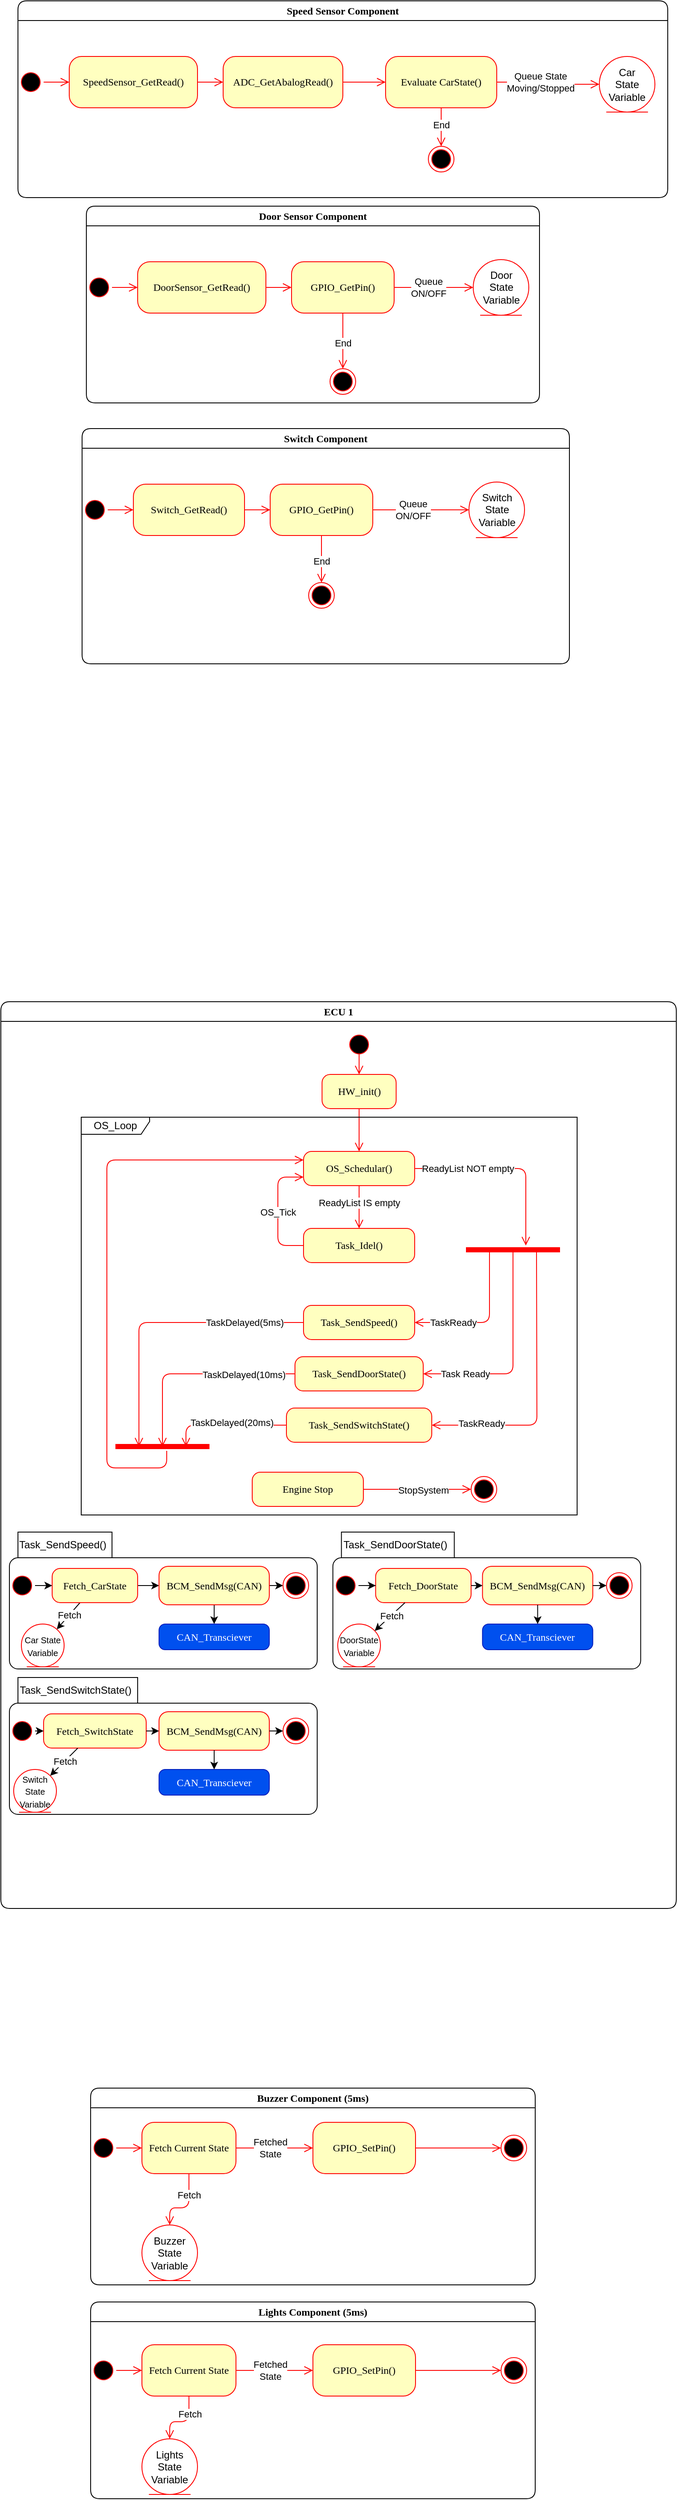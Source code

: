 <mxfile version="21.1.2" type="device">
  <diagram name="Page-1" id="58cdce13-f638-feb5-8d6f-7d28b1aa9fa0">
    <mxGraphModel dx="2607" dy="1535" grid="1" gridSize="10" guides="1" tooltips="1" connect="1" arrows="1" fold="1" page="1" pageScale="1" pageWidth="827" pageHeight="1169" background="none" math="0" shadow="0">
      <root>
        <mxCell id="0" />
        <mxCell id="1" parent="0" />
        <mxCell id="2a3bc250acf0617d-7" value="Speed Sensor Component" style="swimlane;whiteSpace=wrap;html=1;rounded=1;shadow=0;comic=0;labelBackgroundColor=none;strokeWidth=1;fontFamily=Verdana;fontSize=12;align=center;" parent="1" vertex="1">
          <mxGeometry x="50" y="20" width="760" height="230" as="geometry">
            <mxRectangle x="85" y="10" width="200" height="30" as="alternateBounds" />
          </mxGeometry>
        </mxCell>
        <mxCell id="3cde6dad864a17aa-10" style="edgeStyle=elbowEdgeStyle;html=1;labelBackgroundColor=none;endArrow=open;endSize=8;strokeColor=#ff0000;fontFamily=Verdana;fontSize=12;align=left;" parent="2a3bc250acf0617d-7" source="382b91b5511bd0f7-8" target="3cde6dad864a17aa-1" edge="1">
          <mxGeometry relative="1" as="geometry" />
        </mxCell>
        <mxCell id="382b91b5511bd0f7-8" value="SpeedSensor_GetRead()" style="rounded=1;whiteSpace=wrap;html=1;arcSize=24;fillColor=#ffffc0;strokeColor=#ff0000;shadow=0;comic=0;labelBackgroundColor=none;fontFamily=Verdana;fontSize=12;fontColor=#000000;align=center;" parent="2a3bc250acf0617d-7" vertex="1">
          <mxGeometry x="60" y="65" width="150" height="60" as="geometry" />
        </mxCell>
        <mxCell id="24f968d109e7d6b4-3" value="" style="ellipse;html=1;shape=endState;fillColor=#000000;strokeColor=#ff0000;rounded=1;shadow=0;comic=0;labelBackgroundColor=none;fontFamily=Verdana;fontSize=12;fontColor=#000000;align=center;" parent="2a3bc250acf0617d-7" vertex="1">
          <mxGeometry x="480" y="170" width="30" height="30" as="geometry" />
        </mxCell>
        <mxCell id="3cde6dad864a17aa-9" style="edgeStyle=elbowEdgeStyle;html=1;labelBackgroundColor=none;endArrow=open;endSize=8;strokeColor=#ff0000;fontFamily=Verdana;fontSize=12;align=left;" parent="2a3bc250acf0617d-7" source="2a3bc250acf0617d-3" target="382b91b5511bd0f7-8" edge="1">
          <mxGeometry relative="1" as="geometry" />
        </mxCell>
        <mxCell id="2a3bc250acf0617d-3" value="" style="ellipse;html=1;shape=startState;fillColor=#000000;strokeColor=#ff0000;rounded=1;shadow=0;comic=0;labelBackgroundColor=none;fontFamily=Verdana;fontSize=12;fontColor=#000000;align=center;direction=south;" parent="2a3bc250acf0617d-7" vertex="1">
          <mxGeometry y="80" width="30" height="30" as="geometry" />
        </mxCell>
        <mxCell id="3cde6dad864a17aa-11" style="edgeStyle=elbowEdgeStyle;html=1;labelBackgroundColor=none;endArrow=open;endSize=8;strokeColor=#ff0000;fontFamily=Verdana;fontSize=12;align=left;entryX=0;entryY=0.5;entryDx=0;entryDy=0;exitX=1;exitY=0.5;exitDx=0;exitDy=0;" parent="2a3bc250acf0617d-7" source="_AYD7b4ZwWidKNxs3BEM-91" target="_AYD7b4ZwWidKNxs3BEM-18" edge="1">
          <mxGeometry relative="1" as="geometry">
            <mxPoint x="650" y="95" as="sourcePoint" />
            <mxPoint x="480.0" y="95" as="targetPoint" />
          </mxGeometry>
        </mxCell>
        <mxCell id="_AYD7b4ZwWidKNxs3BEM-8" value="Queue State&lt;br&gt;Moving/Stopped" style="edgeLabel;html=1;align=center;verticalAlign=middle;resizable=0;points=[];" vertex="1" connectable="0" parent="3cde6dad864a17aa-11">
          <mxGeometry x="-0.271" relative="1" as="geometry">
            <mxPoint x="6" as="offset" />
          </mxGeometry>
        </mxCell>
        <mxCell id="3cde6dad864a17aa-1" value="ADC_GetAbalogRead()" style="rounded=1;whiteSpace=wrap;html=1;arcSize=24;fillColor=#ffffc0;strokeColor=#ff0000;shadow=0;comic=0;labelBackgroundColor=none;fontFamily=Verdana;fontSize=12;fontColor=#000000;align=center;" parent="2a3bc250acf0617d-7" vertex="1">
          <mxGeometry x="240" y="65" width="140" height="60" as="geometry" />
        </mxCell>
        <mxCell id="_AYD7b4ZwWidKNxs3BEM-18" value="Car&lt;br&gt;State&lt;br&gt;Variable" style="ellipse;shape=umlEntity;whiteSpace=wrap;html=1;strokeColor=#FF0000;" vertex="1" parent="2a3bc250acf0617d-7">
          <mxGeometry x="680" y="65" width="65" height="65" as="geometry" />
        </mxCell>
        <mxCell id="_AYD7b4ZwWidKNxs3BEM-25" style="edgeStyle=elbowEdgeStyle;rounded=1;orthogonalLoop=1;jettySize=auto;html=1;strokeColor=#FF0000;exitX=0.5;exitY=1;exitDx=0;exitDy=0;elbow=vertical;endArrow=open;endFill=0;endSize=8;entryX=0.5;entryY=0;entryDx=0;entryDy=0;" edge="1" parent="2a3bc250acf0617d-7" source="_AYD7b4ZwWidKNxs3BEM-91" target="24f968d109e7d6b4-3">
          <mxGeometry relative="1" as="geometry">
            <mxPoint x="270" y="150" as="targetPoint" />
            <mxPoint x="310" y="140" as="sourcePoint" />
            <Array as="points">
              <mxPoint x="500" y="150" />
            </Array>
          </mxGeometry>
        </mxCell>
        <mxCell id="_AYD7b4ZwWidKNxs3BEM-29" value="End" style="edgeLabel;html=1;align=center;verticalAlign=middle;resizable=0;points=[];" vertex="1" connectable="0" parent="_AYD7b4ZwWidKNxs3BEM-25">
          <mxGeometry x="0.068" relative="1" as="geometry">
            <mxPoint y="-4" as="offset" />
          </mxGeometry>
        </mxCell>
        <mxCell id="_AYD7b4ZwWidKNxs3BEM-91" value="Evaluate CarState()" style="rounded=1;whiteSpace=wrap;html=1;arcSize=24;fillColor=#ffffc0;strokeColor=#ff0000;shadow=0;comic=0;labelBackgroundColor=none;fontFamily=Verdana;fontSize=12;fontColor=#000000;align=center;" vertex="1" parent="2a3bc250acf0617d-7">
          <mxGeometry x="430" y="65" width="130" height="60" as="geometry" />
        </mxCell>
        <mxCell id="_AYD7b4ZwWidKNxs3BEM-94" style="edgeStyle=elbowEdgeStyle;html=1;labelBackgroundColor=none;endArrow=open;endSize=8;strokeColor=#ff0000;fontFamily=Verdana;fontSize=12;align=left;exitX=1;exitY=0.5;exitDx=0;exitDy=0;entryX=0;entryY=0.5;entryDx=0;entryDy=0;" edge="1" parent="2a3bc250acf0617d-7" source="3cde6dad864a17aa-1" target="_AYD7b4ZwWidKNxs3BEM-91">
          <mxGeometry relative="1" as="geometry">
            <mxPoint x="390" y="94.83" as="sourcePoint" />
            <mxPoint x="420" y="94.83" as="targetPoint" />
          </mxGeometry>
        </mxCell>
        <mxCell id="_AYD7b4ZwWidKNxs3BEM-30" value="Door Sensor Component" style="swimlane;whiteSpace=wrap;html=1;rounded=1;shadow=0;comic=0;labelBackgroundColor=none;strokeWidth=1;fontFamily=Verdana;fontSize=12;align=center;" vertex="1" parent="1">
          <mxGeometry x="130" y="260" width="530" height="230" as="geometry">
            <mxRectangle x="85" y="10" width="200" height="30" as="alternateBounds" />
          </mxGeometry>
        </mxCell>
        <mxCell id="_AYD7b4ZwWidKNxs3BEM-31" style="edgeStyle=elbowEdgeStyle;html=1;labelBackgroundColor=none;endArrow=open;endSize=8;strokeColor=#ff0000;fontFamily=Verdana;fontSize=12;align=left;" edge="1" parent="_AYD7b4ZwWidKNxs3BEM-30" source="_AYD7b4ZwWidKNxs3BEM-32" target="_AYD7b4ZwWidKNxs3BEM-38">
          <mxGeometry relative="1" as="geometry" />
        </mxCell>
        <mxCell id="_AYD7b4ZwWidKNxs3BEM-32" value="DoorSensor_GetRead()" style="rounded=1;whiteSpace=wrap;html=1;arcSize=24;fillColor=#ffffc0;strokeColor=#ff0000;shadow=0;comic=0;labelBackgroundColor=none;fontFamily=Verdana;fontSize=12;fontColor=#000000;align=center;" vertex="1" parent="_AYD7b4ZwWidKNxs3BEM-30">
          <mxGeometry x="60" y="65" width="150" height="60" as="geometry" />
        </mxCell>
        <mxCell id="_AYD7b4ZwWidKNxs3BEM-33" value="" style="ellipse;html=1;shape=endState;fillColor=#000000;strokeColor=#ff0000;rounded=1;shadow=0;comic=0;labelBackgroundColor=none;fontFamily=Verdana;fontSize=12;fontColor=#000000;align=center;" vertex="1" parent="_AYD7b4ZwWidKNxs3BEM-30">
          <mxGeometry x="285" y="190" width="30" height="30" as="geometry" />
        </mxCell>
        <mxCell id="_AYD7b4ZwWidKNxs3BEM-34" style="edgeStyle=elbowEdgeStyle;html=1;labelBackgroundColor=none;endArrow=open;endSize=8;strokeColor=#ff0000;fontFamily=Verdana;fontSize=12;align=left;" edge="1" parent="_AYD7b4ZwWidKNxs3BEM-30" source="_AYD7b4ZwWidKNxs3BEM-35" target="_AYD7b4ZwWidKNxs3BEM-32">
          <mxGeometry relative="1" as="geometry" />
        </mxCell>
        <mxCell id="_AYD7b4ZwWidKNxs3BEM-35" value="" style="ellipse;html=1;shape=startState;fillColor=#000000;strokeColor=#ff0000;rounded=1;shadow=0;comic=0;labelBackgroundColor=none;fontFamily=Verdana;fontSize=12;fontColor=#000000;align=center;direction=south;" vertex="1" parent="_AYD7b4ZwWidKNxs3BEM-30">
          <mxGeometry y="80" width="30" height="30" as="geometry" />
        </mxCell>
        <mxCell id="_AYD7b4ZwWidKNxs3BEM-36" style="edgeStyle=elbowEdgeStyle;html=1;labelBackgroundColor=none;endArrow=open;endSize=8;strokeColor=#ff0000;fontFamily=Verdana;fontSize=12;align=left;entryX=0;entryY=0.5;entryDx=0;entryDy=0;" edge="1" parent="_AYD7b4ZwWidKNxs3BEM-30" source="_AYD7b4ZwWidKNxs3BEM-38" target="_AYD7b4ZwWidKNxs3BEM-39">
          <mxGeometry relative="1" as="geometry">
            <mxPoint x="480.0" y="95" as="targetPoint" />
          </mxGeometry>
        </mxCell>
        <mxCell id="_AYD7b4ZwWidKNxs3BEM-37" value="Queue&lt;br&gt;ON/OFF" style="edgeLabel;html=1;align=center;verticalAlign=middle;resizable=0;points=[];" vertex="1" connectable="0" parent="_AYD7b4ZwWidKNxs3BEM-36">
          <mxGeometry x="-0.271" relative="1" as="geometry">
            <mxPoint x="6" as="offset" />
          </mxGeometry>
        </mxCell>
        <mxCell id="_AYD7b4ZwWidKNxs3BEM-38" value="GPIO_GetPin()" style="rounded=1;whiteSpace=wrap;html=1;arcSize=24;fillColor=#ffffc0;strokeColor=#ff0000;shadow=0;comic=0;labelBackgroundColor=none;fontFamily=Verdana;fontSize=12;fontColor=#000000;align=center;" vertex="1" parent="_AYD7b4ZwWidKNxs3BEM-30">
          <mxGeometry x="240" y="65" width="120" height="60" as="geometry" />
        </mxCell>
        <mxCell id="_AYD7b4ZwWidKNxs3BEM-39" value="Door&lt;br&gt;State&lt;br&gt;Variable" style="ellipse;shape=umlEntity;whiteSpace=wrap;html=1;strokeColor=#FF0000;" vertex="1" parent="_AYD7b4ZwWidKNxs3BEM-30">
          <mxGeometry x="452.5" y="62.5" width="65" height="65" as="geometry" />
        </mxCell>
        <mxCell id="_AYD7b4ZwWidKNxs3BEM-43" style="edgeStyle=elbowEdgeStyle;rounded=1;orthogonalLoop=1;jettySize=auto;html=1;strokeColor=#FF0000;elbow=vertical;entryX=0.5;entryY=0;entryDx=0;entryDy=0;endArrow=open;endFill=0;endSize=8;exitX=0.5;exitY=1;exitDx=0;exitDy=0;" edge="1" parent="_AYD7b4ZwWidKNxs3BEM-30" source="_AYD7b4ZwWidKNxs3BEM-38" target="_AYD7b4ZwWidKNxs3BEM-33">
          <mxGeometry relative="1" as="geometry">
            <mxPoint x="520" y="205" as="targetPoint" />
            <mxPoint x="350" y="140" as="sourcePoint" />
            <Array as="points">
              <mxPoint x="360" y="170" />
            </Array>
          </mxGeometry>
        </mxCell>
        <mxCell id="_AYD7b4ZwWidKNxs3BEM-44" value="End" style="edgeLabel;html=1;align=center;verticalAlign=middle;resizable=0;points=[];" vertex="1" connectable="0" parent="_AYD7b4ZwWidKNxs3BEM-43">
          <mxGeometry x="0.068" relative="1" as="geometry">
            <mxPoint as="offset" />
          </mxGeometry>
        </mxCell>
        <mxCell id="_AYD7b4ZwWidKNxs3BEM-45" value="Switch Component" style="swimlane;whiteSpace=wrap;html=1;rounded=1;shadow=0;comic=0;labelBackgroundColor=none;strokeWidth=1;fontFamily=Verdana;fontSize=12;align=center;" vertex="1" parent="1">
          <mxGeometry x="125" y="520" width="570" height="275" as="geometry">
            <mxRectangle x="85" y="10" width="200" height="30" as="alternateBounds" />
          </mxGeometry>
        </mxCell>
        <mxCell id="_AYD7b4ZwWidKNxs3BEM-46" style="edgeStyle=elbowEdgeStyle;html=1;labelBackgroundColor=none;endArrow=open;endSize=8;strokeColor=#ff0000;fontFamily=Verdana;fontSize=12;align=left;" edge="1" parent="_AYD7b4ZwWidKNxs3BEM-45" source="_AYD7b4ZwWidKNxs3BEM-47" target="_AYD7b4ZwWidKNxs3BEM-53">
          <mxGeometry relative="1" as="geometry" />
        </mxCell>
        <mxCell id="_AYD7b4ZwWidKNxs3BEM-47" value="Switch_GetRead()" style="rounded=1;whiteSpace=wrap;html=1;arcSize=24;fillColor=#ffffc0;strokeColor=#ff0000;shadow=0;comic=0;labelBackgroundColor=none;fontFamily=Verdana;fontSize=12;fontColor=#000000;align=center;" vertex="1" parent="_AYD7b4ZwWidKNxs3BEM-45">
          <mxGeometry x="60" y="65" width="130" height="60" as="geometry" />
        </mxCell>
        <mxCell id="_AYD7b4ZwWidKNxs3BEM-48" value="" style="ellipse;html=1;shape=endState;fillColor=#000000;strokeColor=#ff0000;rounded=1;shadow=0;comic=0;labelBackgroundColor=none;fontFamily=Verdana;fontSize=12;fontColor=#000000;align=center;" vertex="1" parent="_AYD7b4ZwWidKNxs3BEM-45">
          <mxGeometry x="265" y="180" width="30" height="30" as="geometry" />
        </mxCell>
        <mxCell id="_AYD7b4ZwWidKNxs3BEM-49" style="edgeStyle=elbowEdgeStyle;html=1;labelBackgroundColor=none;endArrow=open;endSize=8;strokeColor=#ff0000;fontFamily=Verdana;fontSize=12;align=left;" edge="1" parent="_AYD7b4ZwWidKNxs3BEM-45" source="_AYD7b4ZwWidKNxs3BEM-50" target="_AYD7b4ZwWidKNxs3BEM-47">
          <mxGeometry relative="1" as="geometry" />
        </mxCell>
        <mxCell id="_AYD7b4ZwWidKNxs3BEM-50" value="" style="ellipse;html=1;shape=startState;fillColor=#000000;strokeColor=#ff0000;rounded=1;shadow=0;comic=0;labelBackgroundColor=none;fontFamily=Verdana;fontSize=12;fontColor=#000000;align=center;direction=south;" vertex="1" parent="_AYD7b4ZwWidKNxs3BEM-45">
          <mxGeometry y="80" width="30" height="30" as="geometry" />
        </mxCell>
        <mxCell id="_AYD7b4ZwWidKNxs3BEM-51" style="edgeStyle=elbowEdgeStyle;html=1;labelBackgroundColor=none;endArrow=open;endSize=8;strokeColor=#ff0000;fontFamily=Verdana;fontSize=12;align=left;entryX=0;entryY=0.5;entryDx=0;entryDy=0;" edge="1" parent="_AYD7b4ZwWidKNxs3BEM-45" source="_AYD7b4ZwWidKNxs3BEM-53" target="_AYD7b4ZwWidKNxs3BEM-54">
          <mxGeometry relative="1" as="geometry">
            <mxPoint x="480.0" y="95" as="targetPoint" />
          </mxGeometry>
        </mxCell>
        <mxCell id="_AYD7b4ZwWidKNxs3BEM-52" value="Queue&lt;br&gt;ON/OFF" style="edgeLabel;html=1;align=center;verticalAlign=middle;resizable=0;points=[];" vertex="1" connectable="0" parent="_AYD7b4ZwWidKNxs3BEM-51">
          <mxGeometry x="-0.271" relative="1" as="geometry">
            <mxPoint x="6" as="offset" />
          </mxGeometry>
        </mxCell>
        <mxCell id="_AYD7b4ZwWidKNxs3BEM-53" value="GPIO_GetPin()" style="rounded=1;whiteSpace=wrap;html=1;arcSize=24;fillColor=#ffffc0;strokeColor=#ff0000;shadow=0;comic=0;labelBackgroundColor=none;fontFamily=Verdana;fontSize=12;fontColor=#000000;align=center;" vertex="1" parent="_AYD7b4ZwWidKNxs3BEM-45">
          <mxGeometry x="220" y="65" width="120" height="60" as="geometry" />
        </mxCell>
        <mxCell id="_AYD7b4ZwWidKNxs3BEM-54" value="Switch&lt;br&gt;State&lt;br&gt;Variable" style="ellipse;shape=umlEntity;whiteSpace=wrap;html=1;strokeColor=#FF0000;" vertex="1" parent="_AYD7b4ZwWidKNxs3BEM-45">
          <mxGeometry x="452.5" y="62.5" width="65" height="65" as="geometry" />
        </mxCell>
        <mxCell id="_AYD7b4ZwWidKNxs3BEM-58" style="edgeStyle=elbowEdgeStyle;rounded=1;orthogonalLoop=1;jettySize=auto;html=1;strokeColor=#FF0000;elbow=vertical;endArrow=open;endFill=0;endSize=8;exitX=0.5;exitY=1;exitDx=0;exitDy=0;entryX=0.5;entryY=0;entryDx=0;entryDy=0;" edge="1" parent="_AYD7b4ZwWidKNxs3BEM-45" source="_AYD7b4ZwWidKNxs3BEM-53" target="_AYD7b4ZwWidKNxs3BEM-48">
          <mxGeometry relative="1" as="geometry">
            <mxPoint x="480" y="210" as="targetPoint" />
            <mxPoint x="430" y="100" as="sourcePoint" />
            <Array as="points">
              <mxPoint x="310" y="160" />
              <mxPoint x="520" y="150" />
              <mxPoint x="580" y="205" />
            </Array>
          </mxGeometry>
        </mxCell>
        <mxCell id="_AYD7b4ZwWidKNxs3BEM-59" value="End" style="edgeLabel;html=1;align=center;verticalAlign=middle;resizable=0;points=[];" vertex="1" connectable="0" parent="_AYD7b4ZwWidKNxs3BEM-58">
          <mxGeometry x="0.068" relative="1" as="geometry">
            <mxPoint as="offset" />
          </mxGeometry>
        </mxCell>
        <mxCell id="_AYD7b4ZwWidKNxs3BEM-60" value="Buzzer Component (5ms)" style="swimlane;whiteSpace=wrap;html=1;rounded=1;shadow=0;comic=0;labelBackgroundColor=none;strokeWidth=1;fontFamily=Verdana;fontSize=12;align=center;" vertex="1" parent="1">
          <mxGeometry x="135" y="2460" width="520" height="230" as="geometry">
            <mxRectangle x="85" y="10" width="200" height="30" as="alternateBounds" />
          </mxGeometry>
        </mxCell>
        <mxCell id="_AYD7b4ZwWidKNxs3BEM-61" style="edgeStyle=elbowEdgeStyle;html=1;labelBackgroundColor=none;endArrow=open;endSize=8;strokeColor=#ff0000;fontFamily=Verdana;fontSize=12;align=left;" edge="1" parent="_AYD7b4ZwWidKNxs3BEM-60" source="_AYD7b4ZwWidKNxs3BEM-62" target="_AYD7b4ZwWidKNxs3BEM-68">
          <mxGeometry relative="1" as="geometry" />
        </mxCell>
        <mxCell id="_AYD7b4ZwWidKNxs3BEM-77" value="Fetched&lt;br&gt;State" style="edgeLabel;html=1;align=center;verticalAlign=middle;resizable=0;points=[];" vertex="1" connectable="0" parent="_AYD7b4ZwWidKNxs3BEM-61">
          <mxGeometry x="-0.222" y="2" relative="1" as="geometry">
            <mxPoint x="5" y="2" as="offset" />
          </mxGeometry>
        </mxCell>
        <mxCell id="_AYD7b4ZwWidKNxs3BEM-62" value="Fetch Current State" style="rounded=1;whiteSpace=wrap;html=1;arcSize=24;fillColor=#ffffc0;strokeColor=#ff0000;shadow=0;comic=0;labelBackgroundColor=none;fontFamily=Verdana;fontSize=12;fontColor=#000000;align=center;" vertex="1" parent="_AYD7b4ZwWidKNxs3BEM-60">
          <mxGeometry x="60" y="40" width="110" height="60" as="geometry" />
        </mxCell>
        <mxCell id="_AYD7b4ZwWidKNxs3BEM-63" value="" style="ellipse;html=1;shape=endState;fillColor=#000000;strokeColor=#ff0000;rounded=1;shadow=0;comic=0;labelBackgroundColor=none;fontFamily=Verdana;fontSize=12;fontColor=#000000;align=center;" vertex="1" parent="_AYD7b4ZwWidKNxs3BEM-60">
          <mxGeometry x="480" y="55" width="30" height="30" as="geometry" />
        </mxCell>
        <mxCell id="_AYD7b4ZwWidKNxs3BEM-64" style="edgeStyle=elbowEdgeStyle;html=1;labelBackgroundColor=none;endArrow=open;endSize=8;strokeColor=#ff0000;fontFamily=Verdana;fontSize=12;align=left;" edge="1" parent="_AYD7b4ZwWidKNxs3BEM-60" source="_AYD7b4ZwWidKNxs3BEM-65" target="_AYD7b4ZwWidKNxs3BEM-62">
          <mxGeometry relative="1" as="geometry" />
        </mxCell>
        <mxCell id="_AYD7b4ZwWidKNxs3BEM-65" value="" style="ellipse;html=1;shape=startState;fillColor=#000000;strokeColor=#ff0000;rounded=1;shadow=0;comic=0;labelBackgroundColor=none;fontFamily=Verdana;fontSize=12;fontColor=#000000;align=center;direction=south;" vertex="1" parent="_AYD7b4ZwWidKNxs3BEM-60">
          <mxGeometry y="55" width="30" height="30" as="geometry" />
        </mxCell>
        <mxCell id="_AYD7b4ZwWidKNxs3BEM-66" style="edgeStyle=elbowEdgeStyle;html=1;labelBackgroundColor=none;endArrow=open;endSize=8;strokeColor=#ff0000;fontFamily=Verdana;fontSize=12;align=left;entryX=0;entryY=0.5;entryDx=0;entryDy=0;" edge="1" parent="_AYD7b4ZwWidKNxs3BEM-60" source="_AYD7b4ZwWidKNxs3BEM-68" target="_AYD7b4ZwWidKNxs3BEM-63">
          <mxGeometry relative="1" as="geometry">
            <mxPoint x="452.5" y="70" as="targetPoint" />
          </mxGeometry>
        </mxCell>
        <mxCell id="_AYD7b4ZwWidKNxs3BEM-68" value="GPIO_SetPin()" style="rounded=1;whiteSpace=wrap;html=1;arcSize=24;fillColor=#ffffc0;strokeColor=#ff0000;shadow=0;comic=0;labelBackgroundColor=none;fontFamily=Verdana;fontSize=12;fontColor=#000000;align=center;" vertex="1" parent="_AYD7b4ZwWidKNxs3BEM-60">
          <mxGeometry x="260" y="40" width="120" height="60" as="geometry" />
        </mxCell>
        <mxCell id="_AYD7b4ZwWidKNxs3BEM-75" value="Buzzer&lt;br&gt;State&lt;br&gt;Variable" style="ellipse;shape=umlEntity;whiteSpace=wrap;html=1;strokeColor=#FF0000;" vertex="1" parent="_AYD7b4ZwWidKNxs3BEM-60">
          <mxGeometry x="60" y="160" width="65" height="65" as="geometry" />
        </mxCell>
        <mxCell id="_AYD7b4ZwWidKNxs3BEM-76" style="edgeStyle=elbowEdgeStyle;html=1;labelBackgroundColor=none;endArrow=open;endSize=8;strokeColor=#ff0000;fontFamily=Verdana;fontSize=12;align=left;exitX=0.5;exitY=1;exitDx=0;exitDy=0;entryX=0.5;entryY=0;entryDx=0;entryDy=0;elbow=vertical;" edge="1" parent="_AYD7b4ZwWidKNxs3BEM-60" source="_AYD7b4ZwWidKNxs3BEM-62" target="_AYD7b4ZwWidKNxs3BEM-75">
          <mxGeometry relative="1" as="geometry">
            <mxPoint x="120" y="150" as="sourcePoint" />
            <mxPoint x="170" y="150" as="targetPoint" />
            <Array as="points">
              <mxPoint x="100" y="140" />
            </Array>
          </mxGeometry>
        </mxCell>
        <mxCell id="_AYD7b4ZwWidKNxs3BEM-89" value="Fetch" style="edgeLabel;html=1;align=center;verticalAlign=middle;resizable=0;points=[];" vertex="1" connectable="0" parent="_AYD7b4ZwWidKNxs3BEM-76">
          <mxGeometry x="-0.403" relative="1" as="geometry">
            <mxPoint as="offset" />
          </mxGeometry>
        </mxCell>
        <mxCell id="_AYD7b4ZwWidKNxs3BEM-78" value="Lights Component (5ms)" style="swimlane;whiteSpace=wrap;html=1;rounded=1;shadow=0;comic=0;labelBackgroundColor=none;strokeWidth=1;fontFamily=Verdana;fontSize=12;align=center;" vertex="1" parent="1">
          <mxGeometry x="135" y="2710" width="520" height="230" as="geometry">
            <mxRectangle x="85" y="10" width="200" height="30" as="alternateBounds" />
          </mxGeometry>
        </mxCell>
        <mxCell id="_AYD7b4ZwWidKNxs3BEM-79" style="edgeStyle=elbowEdgeStyle;html=1;labelBackgroundColor=none;endArrow=open;endSize=8;strokeColor=#ff0000;fontFamily=Verdana;fontSize=12;align=left;" edge="1" parent="_AYD7b4ZwWidKNxs3BEM-78" source="_AYD7b4ZwWidKNxs3BEM-81" target="_AYD7b4ZwWidKNxs3BEM-86">
          <mxGeometry relative="1" as="geometry" />
        </mxCell>
        <mxCell id="_AYD7b4ZwWidKNxs3BEM-80" value="Fetched&lt;br&gt;State" style="edgeLabel;html=1;align=center;verticalAlign=middle;resizable=0;points=[];" vertex="1" connectable="0" parent="_AYD7b4ZwWidKNxs3BEM-79">
          <mxGeometry x="-0.222" y="2" relative="1" as="geometry">
            <mxPoint x="5" y="2" as="offset" />
          </mxGeometry>
        </mxCell>
        <mxCell id="_AYD7b4ZwWidKNxs3BEM-81" value="Fetch Current State" style="rounded=1;whiteSpace=wrap;html=1;arcSize=24;fillColor=#ffffc0;strokeColor=#ff0000;shadow=0;comic=0;labelBackgroundColor=none;fontFamily=Verdana;fontSize=12;fontColor=#000000;align=center;" vertex="1" parent="_AYD7b4ZwWidKNxs3BEM-78">
          <mxGeometry x="60" y="50" width="110" height="60" as="geometry" />
        </mxCell>
        <mxCell id="_AYD7b4ZwWidKNxs3BEM-82" value="" style="ellipse;html=1;shape=endState;fillColor=#000000;strokeColor=#ff0000;rounded=1;shadow=0;comic=0;labelBackgroundColor=none;fontFamily=Verdana;fontSize=12;fontColor=#000000;align=center;" vertex="1" parent="_AYD7b4ZwWidKNxs3BEM-78">
          <mxGeometry x="480" y="65" width="30" height="30" as="geometry" />
        </mxCell>
        <mxCell id="_AYD7b4ZwWidKNxs3BEM-83" style="edgeStyle=elbowEdgeStyle;html=1;labelBackgroundColor=none;endArrow=open;endSize=8;strokeColor=#ff0000;fontFamily=Verdana;fontSize=12;align=left;" edge="1" parent="_AYD7b4ZwWidKNxs3BEM-78" source="_AYD7b4ZwWidKNxs3BEM-84" target="_AYD7b4ZwWidKNxs3BEM-81">
          <mxGeometry relative="1" as="geometry" />
        </mxCell>
        <mxCell id="_AYD7b4ZwWidKNxs3BEM-84" value="" style="ellipse;html=1;shape=startState;fillColor=#000000;strokeColor=#ff0000;rounded=1;shadow=0;comic=0;labelBackgroundColor=none;fontFamily=Verdana;fontSize=12;fontColor=#000000;align=center;direction=south;" vertex="1" parent="_AYD7b4ZwWidKNxs3BEM-78">
          <mxGeometry y="65" width="30" height="30" as="geometry" />
        </mxCell>
        <mxCell id="_AYD7b4ZwWidKNxs3BEM-85" style="edgeStyle=elbowEdgeStyle;html=1;labelBackgroundColor=none;endArrow=open;endSize=8;strokeColor=#ff0000;fontFamily=Verdana;fontSize=12;align=left;entryX=0;entryY=0.5;entryDx=0;entryDy=0;" edge="1" parent="_AYD7b4ZwWidKNxs3BEM-78" source="_AYD7b4ZwWidKNxs3BEM-86" target="_AYD7b4ZwWidKNxs3BEM-82">
          <mxGeometry relative="1" as="geometry">
            <mxPoint x="452.5" y="80" as="targetPoint" />
          </mxGeometry>
        </mxCell>
        <mxCell id="_AYD7b4ZwWidKNxs3BEM-86" value="GPIO_SetPin()" style="rounded=1;whiteSpace=wrap;html=1;arcSize=24;fillColor=#ffffc0;strokeColor=#ff0000;shadow=0;comic=0;labelBackgroundColor=none;fontFamily=Verdana;fontSize=12;fontColor=#000000;align=center;" vertex="1" parent="_AYD7b4ZwWidKNxs3BEM-78">
          <mxGeometry x="260" y="50" width="120" height="60" as="geometry" />
        </mxCell>
        <mxCell id="_AYD7b4ZwWidKNxs3BEM-87" value="Lights&lt;br&gt;State&lt;br&gt;Variable" style="ellipse;shape=umlEntity;whiteSpace=wrap;html=1;strokeColor=#FF0000;" vertex="1" parent="_AYD7b4ZwWidKNxs3BEM-78">
          <mxGeometry x="60" y="160" width="65" height="65" as="geometry" />
        </mxCell>
        <mxCell id="_AYD7b4ZwWidKNxs3BEM-88" style="edgeStyle=elbowEdgeStyle;html=1;labelBackgroundColor=none;endArrow=open;endSize=8;strokeColor=#ff0000;fontFamily=Verdana;fontSize=12;align=left;exitX=0.5;exitY=1;exitDx=0;exitDy=0;entryX=0.5;entryY=0;entryDx=0;entryDy=0;elbow=vertical;" edge="1" parent="_AYD7b4ZwWidKNxs3BEM-78" source="_AYD7b4ZwWidKNxs3BEM-81" target="_AYD7b4ZwWidKNxs3BEM-87">
          <mxGeometry relative="1" as="geometry">
            <mxPoint x="120" y="150" as="sourcePoint" />
            <mxPoint x="170" y="150" as="targetPoint" />
            <Array as="points">
              <mxPoint x="100" y="140" />
            </Array>
          </mxGeometry>
        </mxCell>
        <mxCell id="_AYD7b4ZwWidKNxs3BEM-90" value="Fetch" style="edgeLabel;html=1;align=center;verticalAlign=middle;resizable=0;points=[];" vertex="1" connectable="0" parent="_AYD7b4ZwWidKNxs3BEM-88">
          <mxGeometry x="-0.438" y="1" relative="1" as="geometry">
            <mxPoint as="offset" />
          </mxGeometry>
        </mxCell>
        <mxCell id="_AYD7b4ZwWidKNxs3BEM-138" value="ECU 1" style="swimlane;whiteSpace=wrap;html=1;rounded=1;shadow=0;comic=0;labelBackgroundColor=none;strokeWidth=1;fontFamily=Verdana;fontSize=12;align=center;" vertex="1" parent="1">
          <mxGeometry x="30" y="1190" width="790.01" height="1060" as="geometry">
            <mxRectangle x="10" y="890" width="200" height="30" as="alternateBounds" />
          </mxGeometry>
        </mxCell>
        <mxCell id="_AYD7b4ZwWidKNxs3BEM-140" value="HW_init()" style="rounded=1;whiteSpace=wrap;html=1;arcSize=24;fillColor=#ffffc0;strokeColor=#ff0000;shadow=0;comic=0;labelBackgroundColor=none;fontFamily=Verdana;fontSize=12;fontColor=#000000;align=center;" vertex="1" parent="_AYD7b4ZwWidKNxs3BEM-138">
          <mxGeometry x="375.67" y="85" width="86.67" height="40" as="geometry" />
        </mxCell>
        <mxCell id="_AYD7b4ZwWidKNxs3BEM-142" style="edgeStyle=elbowEdgeStyle;html=1;labelBackgroundColor=none;endArrow=open;endSize=8;strokeColor=#ff0000;fontFamily=Verdana;fontSize=12;align=left;elbow=vertical;exitX=1;exitY=0.5;exitDx=0;exitDy=0;entryX=0.5;entryY=0;entryDx=0;entryDy=0;" edge="1" parent="_AYD7b4ZwWidKNxs3BEM-138" source="_AYD7b4ZwWidKNxs3BEM-143" target="_AYD7b4ZwWidKNxs3BEM-140">
          <mxGeometry relative="1" as="geometry">
            <mxPoint x="414" y="35" as="sourcePoint" />
            <mxPoint x="419" y="75" as="targetPoint" />
            <Array as="points">
              <mxPoint x="414" y="35" />
            </Array>
          </mxGeometry>
        </mxCell>
        <mxCell id="_AYD7b4ZwWidKNxs3BEM-143" value="" style="ellipse;html=1;shape=startState;fillColor=#000000;strokeColor=#ff0000;rounded=1;shadow=0;comic=0;labelBackgroundColor=none;fontFamily=Verdana;fontSize=12;fontColor=#000000;align=center;direction=south;" vertex="1" parent="_AYD7b4ZwWidKNxs3BEM-138">
          <mxGeometry x="404.01" y="35" width="30" height="30" as="geometry" />
        </mxCell>
        <mxCell id="_AYD7b4ZwWidKNxs3BEM-158" value="OS_Schedular()" style="rounded=1;whiteSpace=wrap;html=1;arcSize=24;fillColor=#ffffc0;strokeColor=#ff0000;shadow=0;comic=0;labelBackgroundColor=none;fontFamily=Verdana;fontSize=12;fontColor=#000000;align=center;" vertex="1" parent="_AYD7b4ZwWidKNxs3BEM-138">
          <mxGeometry x="354" y="175" width="130.01" height="40" as="geometry" />
        </mxCell>
        <mxCell id="_AYD7b4ZwWidKNxs3BEM-160" style="edgeStyle=elbowEdgeStyle;html=1;labelBackgroundColor=none;endArrow=open;endSize=8;strokeColor=#ff0000;fontFamily=Verdana;fontSize=12;align=left;elbow=vertical;exitX=0.5;exitY=1;exitDx=0;exitDy=0;entryX=0.5;entryY=0;entryDx=0;entryDy=0;" edge="1" parent="_AYD7b4ZwWidKNxs3BEM-138" source="_AYD7b4ZwWidKNxs3BEM-140" target="_AYD7b4ZwWidKNxs3BEM-158">
          <mxGeometry relative="1" as="geometry">
            <mxPoint x="418.58" y="155" as="sourcePoint" />
            <mxPoint x="434" y="185" as="targetPoint" />
            <Array as="points">
              <mxPoint x="414" y="135" />
            </Array>
          </mxGeometry>
        </mxCell>
        <mxCell id="_AYD7b4ZwWidKNxs3BEM-161" value="Task_Idel()" style="rounded=1;whiteSpace=wrap;html=1;arcSize=24;fillColor=#ffffc0;strokeColor=#ff0000;shadow=0;comic=0;labelBackgroundColor=none;fontFamily=Verdana;fontSize=12;fontColor=#000000;align=center;" vertex="1" parent="_AYD7b4ZwWidKNxs3BEM-138">
          <mxGeometry x="354" y="265" width="130.01" height="40" as="geometry" />
        </mxCell>
        <mxCell id="_AYD7b4ZwWidKNxs3BEM-162" value="Task_SendSpeed()" style="rounded=1;whiteSpace=wrap;html=1;arcSize=24;fillColor=#ffffc0;strokeColor=#ff0000;shadow=0;comic=0;labelBackgroundColor=none;fontFamily=Verdana;fontSize=12;fontColor=#000000;align=center;" vertex="1" parent="_AYD7b4ZwWidKNxs3BEM-138">
          <mxGeometry x="354" y="355" width="130.01" height="40" as="geometry" />
        </mxCell>
        <mxCell id="_AYD7b4ZwWidKNxs3BEM-163" value="Task_SendDoorState()" style="rounded=1;whiteSpace=wrap;html=1;arcSize=24;fillColor=#ffffc0;strokeColor=#ff0000;shadow=0;comic=0;labelBackgroundColor=none;fontFamily=Verdana;fontSize=12;fontColor=#000000;align=center;" vertex="1" parent="_AYD7b4ZwWidKNxs3BEM-138">
          <mxGeometry x="344" y="415" width="150.01" height="40" as="geometry" />
        </mxCell>
        <mxCell id="_AYD7b4ZwWidKNxs3BEM-164" value="Task_SendSwitchState()" style="rounded=1;whiteSpace=wrap;html=1;arcSize=24;fillColor=#ffffc0;strokeColor=#ff0000;shadow=0;comic=0;labelBackgroundColor=none;fontFamily=Verdana;fontSize=12;fontColor=#000000;align=center;" vertex="1" parent="_AYD7b4ZwWidKNxs3BEM-138">
          <mxGeometry x="334" y="475" width="170.01" height="40" as="geometry" />
        </mxCell>
        <mxCell id="_AYD7b4ZwWidKNxs3BEM-172" value="" style="shape=line;html=1;strokeWidth=6;strokeColor=#ff0000;points=[[0,0.5,0,0,0],[0.25,0.5,0,0,0],[0.5,0.5,0,0,0],[0.75,0.5,0,0,0],[1,1,0,0,25]];" vertex="1" parent="_AYD7b4ZwWidKNxs3BEM-138">
          <mxGeometry x="544.0" y="285" width="110" height="10" as="geometry" />
        </mxCell>
        <mxCell id="_AYD7b4ZwWidKNxs3BEM-174" value="" style="edgeStyle=orthogonalEdgeStyle;rounded=1;orthogonalLoop=1;jettySize=auto;html=1;endSize=8;endArrow=open;endFill=0;strokeColor=#FF0000;exitX=1;exitY=0.5;exitDx=0;exitDy=0;" edge="1" parent="_AYD7b4ZwWidKNxs3BEM-138" source="_AYD7b4ZwWidKNxs3BEM-158" target="_AYD7b4ZwWidKNxs3BEM-172">
          <mxGeometry relative="1" as="geometry">
            <mxPoint x="618.99" y="195" as="sourcePoint" />
            <mxPoint x="614.0" y="265" as="targetPoint" />
            <Array as="points">
              <mxPoint x="614.0" y="195" />
            </Array>
          </mxGeometry>
        </mxCell>
        <mxCell id="_AYD7b4ZwWidKNxs3BEM-185" value="ReadyList NOT empty" style="edgeLabel;html=1;align=center;verticalAlign=middle;resizable=0;points=[];" vertex="1" connectable="0" parent="_AYD7b4ZwWidKNxs3BEM-174">
          <mxGeometry x="-0.656" relative="1" as="geometry">
            <mxPoint x="24" as="offset" />
          </mxGeometry>
        </mxCell>
        <mxCell id="_AYD7b4ZwWidKNxs3BEM-179" value="" style="edgeStyle=orthogonalEdgeStyle;rounded=1;orthogonalLoop=1;jettySize=auto;html=1;endSize=8;endArrow=open;endFill=0;strokeColor=#FF0000;exitX=0;exitY=0.5;exitDx=0;exitDy=0;entryX=0;entryY=0.75;entryDx=0;entryDy=0;" edge="1" parent="_AYD7b4ZwWidKNxs3BEM-138" source="_AYD7b4ZwWidKNxs3BEM-161" target="_AYD7b4ZwWidKNxs3BEM-158">
          <mxGeometry relative="1" as="geometry">
            <mxPoint x="144" y="455" as="sourcePoint" />
            <mxPoint x="334" y="195" as="targetPoint" />
            <Array as="points">
              <mxPoint x="324" y="285" />
              <mxPoint x="324" y="205" />
            </Array>
          </mxGeometry>
        </mxCell>
        <mxCell id="_AYD7b4ZwWidKNxs3BEM-192" value="OS_Tick" style="edgeLabel;html=1;align=center;verticalAlign=middle;resizable=0;points=[];" vertex="1" connectable="0" parent="_AYD7b4ZwWidKNxs3BEM-179">
          <mxGeometry x="-0.11" y="2" relative="1" as="geometry">
            <mxPoint x="2" y="-7" as="offset" />
          </mxGeometry>
        </mxCell>
        <mxCell id="_AYD7b4ZwWidKNxs3BEM-184" value="" style="edgeStyle=orthogonalEdgeStyle;rounded=1;orthogonalLoop=1;jettySize=auto;html=1;endSize=8;endArrow=open;endFill=0;strokeColor=#FF0000;exitX=0.5;exitY=0.5;exitDx=0;exitDy=0;exitPerimeter=0;entryX=1;entryY=0.5;entryDx=0;entryDy=0;" edge="1" parent="_AYD7b4ZwWidKNxs3BEM-138" source="_AYD7b4ZwWidKNxs3BEM-172" target="_AYD7b4ZwWidKNxs3BEM-163">
          <mxGeometry relative="1" as="geometry">
            <mxPoint x="604.0" y="325" as="sourcePoint" />
            <mxPoint x="639.0" y="405" as="targetPoint" />
            <Array as="points">
              <mxPoint x="599.0" y="435" />
            </Array>
          </mxGeometry>
        </mxCell>
        <mxCell id="_AYD7b4ZwWidKNxs3BEM-193" value="Task Ready" style="edgeLabel;html=1;align=center;verticalAlign=middle;resizable=0;points=[];" vertex="1" connectable="0" parent="_AYD7b4ZwWidKNxs3BEM-184">
          <mxGeometry x="0.611" relative="1" as="geometry">
            <mxPoint as="offset" />
          </mxGeometry>
        </mxCell>
        <mxCell id="_AYD7b4ZwWidKNxs3BEM-186" value="" style="edgeStyle=elbowEdgeStyle;rounded=1;orthogonalLoop=1;jettySize=auto;html=1;endSize=8;endArrow=open;endFill=0;strokeColor=#FF0000;exitX=0.25;exitY=0.5;exitDx=0;exitDy=0;exitPerimeter=0;elbow=vertical;entryX=1;entryY=0.5;entryDx=0;entryDy=0;" edge="1" parent="_AYD7b4ZwWidKNxs3BEM-138" source="_AYD7b4ZwWidKNxs3BEM-172" target="_AYD7b4ZwWidKNxs3BEM-162">
          <mxGeometry relative="1" as="geometry">
            <mxPoint x="614.0" y="330" as="sourcePoint" />
            <mxPoint x="494.0" y="355" as="targetPoint" />
            <Array as="points">
              <mxPoint x="554.0" y="375" />
              <mxPoint x="544.0" y="355" />
            </Array>
          </mxGeometry>
        </mxCell>
        <mxCell id="_AYD7b4ZwWidKNxs3BEM-189" value="TaskReady" style="edgeLabel;html=1;align=center;verticalAlign=middle;resizable=0;points=[];" vertex="1" connectable="0" parent="_AYD7b4ZwWidKNxs3BEM-186">
          <mxGeometry x="0.166" y="1" relative="1" as="geometry">
            <mxPoint x="-27" y="-1" as="offset" />
          </mxGeometry>
        </mxCell>
        <mxCell id="_AYD7b4ZwWidKNxs3BEM-187" value="" style="edgeStyle=elbowEdgeStyle;rounded=1;orthogonalLoop=1;jettySize=auto;html=1;endSize=8;endArrow=open;endFill=0;strokeColor=#FF0000;entryX=1;entryY=0.5;entryDx=0;entryDy=0;exitX=0.75;exitY=0.5;exitDx=0;exitDy=0;exitPerimeter=0;" edge="1" parent="_AYD7b4ZwWidKNxs3BEM-138" source="_AYD7b4ZwWidKNxs3BEM-172" target="_AYD7b4ZwWidKNxs3BEM-164">
          <mxGeometry relative="1" as="geometry">
            <mxPoint x="624.0" y="305" as="sourcePoint" />
            <mxPoint x="667.0" y="415" as="targetPoint" />
            <Array as="points">
              <mxPoint x="627.0" y="325" />
              <mxPoint x="644.0" y="495" />
            </Array>
          </mxGeometry>
        </mxCell>
        <mxCell id="_AYD7b4ZwWidKNxs3BEM-194" value="TaskReady" style="edgeLabel;html=1;align=center;verticalAlign=middle;resizable=0;points=[];" vertex="1" connectable="0" parent="_AYD7b4ZwWidKNxs3BEM-187">
          <mxGeometry x="0.65" y="-2" relative="1" as="geometry">
            <mxPoint as="offset" />
          </mxGeometry>
        </mxCell>
        <mxCell id="_AYD7b4ZwWidKNxs3BEM-190" value="" style="edgeStyle=elbowEdgeStyle;rounded=1;orthogonalLoop=1;jettySize=auto;html=1;endSize=8;endArrow=open;endFill=0;strokeColor=#FF0000;exitX=0.5;exitY=1;exitDx=0;exitDy=0;elbow=vertical;entryX=0.5;entryY=0;entryDx=0;entryDy=0;" edge="1" parent="_AYD7b4ZwWidKNxs3BEM-138" source="_AYD7b4ZwWidKNxs3BEM-158" target="_AYD7b4ZwWidKNxs3BEM-161">
          <mxGeometry relative="1" as="geometry">
            <mxPoint x="622.01" y="240" as="sourcePoint" />
            <mxPoint x="464" y="245" as="targetPoint" />
            <Array as="points">
              <mxPoint x="424" y="255" />
            </Array>
          </mxGeometry>
        </mxCell>
        <mxCell id="_AYD7b4ZwWidKNxs3BEM-191" value="ReadyList IS empty" style="edgeLabel;html=1;align=center;verticalAlign=middle;resizable=0;points=[];" vertex="1" connectable="0" parent="_AYD7b4ZwWidKNxs3BEM-190">
          <mxGeometry x="0.166" y="1" relative="1" as="geometry">
            <mxPoint x="-1" y="-9" as="offset" />
          </mxGeometry>
        </mxCell>
        <mxCell id="_AYD7b4ZwWidKNxs3BEM-206" style="edgeStyle=orthogonalEdgeStyle;rounded=1;orthogonalLoop=1;jettySize=auto;html=1;entryX=0;entryY=0.25;entryDx=0;entryDy=0;endArrow=open;endFill=0;endSize=8;strokeColor=#FF0000;" edge="1" parent="_AYD7b4ZwWidKNxs3BEM-138" source="_AYD7b4ZwWidKNxs3BEM-195" target="_AYD7b4ZwWidKNxs3BEM-158">
          <mxGeometry relative="1" as="geometry">
            <Array as="points">
              <mxPoint x="194" y="545" />
              <mxPoint x="124" y="545" />
              <mxPoint x="124" y="185" />
            </Array>
          </mxGeometry>
        </mxCell>
        <mxCell id="_AYD7b4ZwWidKNxs3BEM-195" value="" style="shape=line;html=1;strokeWidth=6;strokeColor=#ff0000;points=[[0,0.5,0,0,0],[0.25,0.5,0,0,0],[0.5,0.5,0,0,0],[0.75,0.5,0,0,0],[1,1,0,0,25]];" vertex="1" parent="_AYD7b4ZwWidKNxs3BEM-138">
          <mxGeometry x="134" y="515" width="110" height="10" as="geometry" />
        </mxCell>
        <mxCell id="_AYD7b4ZwWidKNxs3BEM-196" value="" style="edgeStyle=elbowEdgeStyle;rounded=1;orthogonalLoop=1;jettySize=auto;html=1;endSize=8;endArrow=open;endFill=0;strokeColor=#FF0000;exitX=0;exitY=0.5;exitDx=0;exitDy=0;elbow=vertical;entryX=0.25;entryY=0.5;entryDx=0;entryDy=0;entryPerimeter=0;" edge="1" parent="_AYD7b4ZwWidKNxs3BEM-138" source="_AYD7b4ZwWidKNxs3BEM-162" target="_AYD7b4ZwWidKNxs3BEM-195">
          <mxGeometry relative="1" as="geometry">
            <mxPoint x="288" y="370" as="sourcePoint" />
            <mxPoint x="160" y="455" as="targetPoint" />
            <Array as="points">
              <mxPoint x="244" y="375" />
              <mxPoint x="304" y="375" />
            </Array>
          </mxGeometry>
        </mxCell>
        <mxCell id="_AYD7b4ZwWidKNxs3BEM-208" value="TaskDelayed(5ms)" style="edgeLabel;html=1;align=center;verticalAlign=middle;resizable=0;points=[];" vertex="1" connectable="0" parent="_AYD7b4ZwWidKNxs3BEM-196">
          <mxGeometry x="-0.59" relative="1" as="geometry">
            <mxPoint as="offset" />
          </mxGeometry>
        </mxCell>
        <mxCell id="_AYD7b4ZwWidKNxs3BEM-198" value="" style="edgeStyle=elbowEdgeStyle;rounded=1;orthogonalLoop=1;jettySize=auto;html=1;endSize=8;endArrow=open;endFill=0;strokeColor=#FF0000;exitX=0;exitY=0.5;exitDx=0;exitDy=0;elbow=vertical;entryX=0.5;entryY=0.5;entryDx=0;entryDy=0;entryPerimeter=0;" edge="1" parent="_AYD7b4ZwWidKNxs3BEM-138" source="_AYD7b4ZwWidKNxs3BEM-163" target="_AYD7b4ZwWidKNxs3BEM-195">
          <mxGeometry relative="1" as="geometry">
            <mxPoint x="364" y="385" as="sourcePoint" />
            <mxPoint x="192" y="540" as="targetPoint" />
            <Array as="points">
              <mxPoint x="274" y="435" />
              <mxPoint x="314" y="385" />
            </Array>
          </mxGeometry>
        </mxCell>
        <mxCell id="_AYD7b4ZwWidKNxs3BEM-209" value="TaskDelayed(10ms)" style="edgeLabel;html=1;align=center;verticalAlign=middle;resizable=0;points=[];" vertex="1" connectable="0" parent="_AYD7b4ZwWidKNxs3BEM-198">
          <mxGeometry x="-0.501" y="1" relative="1" as="geometry">
            <mxPoint as="offset" />
          </mxGeometry>
        </mxCell>
        <mxCell id="_AYD7b4ZwWidKNxs3BEM-199" value="" style="edgeStyle=elbowEdgeStyle;rounded=1;orthogonalLoop=1;jettySize=auto;html=1;endSize=8;endArrow=open;endFill=0;strokeColor=#FF0000;exitX=0;exitY=0.5;exitDx=0;exitDy=0;elbow=vertical;entryX=0.75;entryY=0.5;entryDx=0;entryDy=0;entryPerimeter=0;" edge="1" parent="_AYD7b4ZwWidKNxs3BEM-138" source="_AYD7b4ZwWidKNxs3BEM-164" target="_AYD7b4ZwWidKNxs3BEM-195">
          <mxGeometry relative="1" as="geometry">
            <mxPoint x="374" y="395" as="sourcePoint" />
            <mxPoint x="202" y="550" as="targetPoint" />
            <Array as="points">
              <mxPoint x="284" y="495" />
              <mxPoint x="324" y="395" />
            </Array>
          </mxGeometry>
        </mxCell>
        <mxCell id="_AYD7b4ZwWidKNxs3BEM-210" value="TaskDelayed(20ms)" style="edgeLabel;html=1;align=center;verticalAlign=middle;resizable=0;points=[];" vertex="1" connectable="0" parent="_AYD7b4ZwWidKNxs3BEM-199">
          <mxGeometry x="-0.415" y="-3" relative="1" as="geometry">
            <mxPoint x="-23" as="offset" />
          </mxGeometry>
        </mxCell>
        <mxCell id="_AYD7b4ZwWidKNxs3BEM-123" value="OS_Loop" style="shape=umlFrame;whiteSpace=wrap;html=1;pointerEvents=0;width=80;height=20;" vertex="1" parent="_AYD7b4ZwWidKNxs3BEM-138">
          <mxGeometry x="94" y="135" width="580" height="465" as="geometry" />
        </mxCell>
        <mxCell id="_AYD7b4ZwWidKNxs3BEM-141" value="" style="ellipse;html=1;shape=endState;fillColor=#000000;strokeColor=#ff0000;rounded=1;shadow=0;comic=0;labelBackgroundColor=none;fontFamily=Verdana;fontSize=12;fontColor=#000000;align=center;" vertex="1" parent="_AYD7b4ZwWidKNxs3BEM-138">
          <mxGeometry x="550" y="555" width="30" height="30" as="geometry" />
        </mxCell>
        <mxCell id="_AYD7b4ZwWidKNxs3BEM-212" value="" style="edgeStyle=orthogonalEdgeStyle;rounded=1;orthogonalLoop=1;jettySize=auto;html=1;endSize=8;strokeColor=#FF0000;endArrow=open;endFill=0;" edge="1" parent="_AYD7b4ZwWidKNxs3BEM-138" source="_AYD7b4ZwWidKNxs3BEM-211" target="_AYD7b4ZwWidKNxs3BEM-141">
          <mxGeometry relative="1" as="geometry" />
        </mxCell>
        <mxCell id="_AYD7b4ZwWidKNxs3BEM-272" value="StopSystem" style="edgeLabel;html=1;align=center;verticalAlign=middle;resizable=0;points=[];" vertex="1" connectable="0" parent="_AYD7b4ZwWidKNxs3BEM-212">
          <mxGeometry x="0.1" y="-1" relative="1" as="geometry">
            <mxPoint as="offset" />
          </mxGeometry>
        </mxCell>
        <mxCell id="_AYD7b4ZwWidKNxs3BEM-211" value="Engine Stop" style="rounded=1;whiteSpace=wrap;html=1;arcSize=24;fillColor=#FFFFC0;strokeColor=#ff0000;shadow=0;comic=0;labelBackgroundColor=none;fontFamily=Verdana;fontSize=12;fontColor=#000000;align=center;" vertex="1" parent="_AYD7b4ZwWidKNxs3BEM-138">
          <mxGeometry x="294" y="550" width="130.01" height="40" as="geometry" />
        </mxCell>
        <mxCell id="_AYD7b4ZwWidKNxs3BEM-215" value="Task_SendSpeed()" style="shape=folder;align=center;verticalAlign=middle;fontStyle=0;tabWidth=120;tabHeight=30;tabPosition=left;html=1;boundedLbl=1;labelInHeader=1;rounded=1;absoluteArcSize=1;arcSize=10;whiteSpace=wrap;" vertex="1" parent="_AYD7b4ZwWidKNxs3BEM-138">
          <mxGeometry x="10" y="620" width="360" height="160" as="geometry" />
        </mxCell>
        <mxCell id="_AYD7b4ZwWidKNxs3BEM-218" value="" style="edgeStyle=orthogonalEdgeStyle;rounded=0;orthogonalLoop=1;jettySize=auto;html=1;" edge="1" parent="_AYD7b4ZwWidKNxs3BEM-138" source="_AYD7b4ZwWidKNxs3BEM-216" target="_AYD7b4ZwWidKNxs3BEM-217">
          <mxGeometry relative="1" as="geometry" />
        </mxCell>
        <mxCell id="_AYD7b4ZwWidKNxs3BEM-216" value="" style="ellipse;html=1;shape=startState;fillColor=#000000;strokeColor=#ff0000;rounded=1;shadow=0;comic=0;labelBackgroundColor=none;fontFamily=Verdana;fontSize=12;fontColor=#000000;align=center;direction=south;" vertex="1" parent="_AYD7b4ZwWidKNxs3BEM-138">
          <mxGeometry x="10" y="667.5" width="30" height="30" as="geometry" />
        </mxCell>
        <mxCell id="_AYD7b4ZwWidKNxs3BEM-220" value="" style="rounded=0;orthogonalLoop=1;jettySize=auto;html=1;" edge="1" parent="_AYD7b4ZwWidKNxs3BEM-138" source="_AYD7b4ZwWidKNxs3BEM-217" target="_AYD7b4ZwWidKNxs3BEM-219">
          <mxGeometry relative="1" as="geometry" />
        </mxCell>
        <mxCell id="_AYD7b4ZwWidKNxs3BEM-221" value="Fetch" style="edgeLabel;html=1;align=center;verticalAlign=middle;resizable=0;points=[];" vertex="1" connectable="0" parent="_AYD7b4ZwWidKNxs3BEM-220">
          <mxGeometry x="-0.086" relative="1" as="geometry">
            <mxPoint as="offset" />
          </mxGeometry>
        </mxCell>
        <mxCell id="_AYD7b4ZwWidKNxs3BEM-223" value="" style="rounded=0;orthogonalLoop=1;jettySize=auto;html=1;" edge="1" parent="_AYD7b4ZwWidKNxs3BEM-138" source="_AYD7b4ZwWidKNxs3BEM-217" target="_AYD7b4ZwWidKNxs3BEM-222">
          <mxGeometry relative="1" as="geometry" />
        </mxCell>
        <mxCell id="_AYD7b4ZwWidKNxs3BEM-217" value="Fetch_CarState" style="rounded=1;whiteSpace=wrap;html=1;arcSize=24;fillColor=#ffffc0;strokeColor=#ff0000;shadow=0;comic=0;labelBackgroundColor=none;fontFamily=Verdana;fontSize=12;fontColor=#000000;align=center;" vertex="1" parent="_AYD7b4ZwWidKNxs3BEM-138">
          <mxGeometry x="60" y="662.5" width="100" height="40" as="geometry" />
        </mxCell>
        <mxCell id="_AYD7b4ZwWidKNxs3BEM-219" value="&lt;font style=&quot;font-size: 10px;&quot;&gt;Car State&lt;br&gt;Variable&lt;/font&gt;" style="ellipse;shape=umlEntity;whiteSpace=wrap;html=1;strokeColor=#FF0000;" vertex="1" parent="_AYD7b4ZwWidKNxs3BEM-138">
          <mxGeometry x="24" y="727.5" width="50" height="50" as="geometry" />
        </mxCell>
        <mxCell id="_AYD7b4ZwWidKNxs3BEM-225" value="" style="rounded=0;orthogonalLoop=1;jettySize=auto;html=1;" edge="1" parent="_AYD7b4ZwWidKNxs3BEM-138" source="_AYD7b4ZwWidKNxs3BEM-222" target="_AYD7b4ZwWidKNxs3BEM-224">
          <mxGeometry relative="1" as="geometry" />
        </mxCell>
        <mxCell id="_AYD7b4ZwWidKNxs3BEM-244" style="rounded=0;orthogonalLoop=1;jettySize=auto;html=1;entryX=0;entryY=0.5;entryDx=0;entryDy=0;" edge="1" parent="_AYD7b4ZwWidKNxs3BEM-138" source="_AYD7b4ZwWidKNxs3BEM-222" target="_AYD7b4ZwWidKNxs3BEM-226">
          <mxGeometry relative="1" as="geometry" />
        </mxCell>
        <mxCell id="_AYD7b4ZwWidKNxs3BEM-222" value="BCM_SendMsg(CAN)" style="whiteSpace=wrap;html=1;fontFamily=Verdana;fillColor=#ffffc0;strokeColor=#ff0000;fontColor=#000000;rounded=1;arcSize=24;shadow=0;comic=0;labelBackgroundColor=none;" vertex="1" parent="_AYD7b4ZwWidKNxs3BEM-138">
          <mxGeometry x="184.99" y="660" width="128.99" height="45" as="geometry" />
        </mxCell>
        <mxCell id="_AYD7b4ZwWidKNxs3BEM-224" value="CAN_Transciever" style="whiteSpace=wrap;html=1;fontFamily=Verdana;rounded=1;arcSize=24;shadow=0;comic=0;labelBackgroundColor=none;fillColor=#0050ef;fontColor=#ffffff;strokeColor=#001DBC;" vertex="1" parent="_AYD7b4ZwWidKNxs3BEM-138">
          <mxGeometry x="184.99" y="727.5" width="128.99" height="30" as="geometry" />
        </mxCell>
        <mxCell id="_AYD7b4ZwWidKNxs3BEM-226" value="" style="ellipse;html=1;shape=endState;fillColor=#000000;strokeColor=#ff0000;rounded=1;shadow=0;comic=0;labelBackgroundColor=none;fontFamily=Verdana;fontSize=12;fontColor=#000000;align=center;" vertex="1" parent="_AYD7b4ZwWidKNxs3BEM-138">
          <mxGeometry x="330.01" y="667.5" width="30" height="30" as="geometry" />
        </mxCell>
        <mxCell id="_AYD7b4ZwWidKNxs3BEM-245" value="Task_SendDoorState()" style="shape=folder;align=center;verticalAlign=middle;fontStyle=0;tabWidth=142;tabHeight=30;tabPosition=left;html=1;boundedLbl=1;labelInHeader=1;rounded=1;absoluteArcSize=1;arcSize=10;whiteSpace=wrap;" vertex="1" parent="_AYD7b4ZwWidKNxs3BEM-138">
          <mxGeometry x="388.34" y="620" width="360" height="160" as="geometry" />
        </mxCell>
        <mxCell id="_AYD7b4ZwWidKNxs3BEM-247" value="" style="ellipse;html=1;shape=startState;fillColor=#000000;strokeColor=#ff0000;rounded=1;shadow=0;comic=0;labelBackgroundColor=none;fontFamily=Verdana;fontSize=12;fontColor=#000000;align=center;direction=south;" vertex="1" parent="_AYD7b4ZwWidKNxs3BEM-138">
          <mxGeometry x="388.34" y="667.5" width="30" height="30" as="geometry" />
        </mxCell>
        <mxCell id="_AYD7b4ZwWidKNxs3BEM-251" value="Fetch_DoorState" style="rounded=1;whiteSpace=wrap;html=1;arcSize=24;fillColor=#ffffc0;strokeColor=#ff0000;shadow=0;comic=0;labelBackgroundColor=none;fontFamily=Verdana;fontSize=12;fontColor=#000000;align=center;" vertex="1" parent="_AYD7b4ZwWidKNxs3BEM-138">
          <mxGeometry x="438.34" y="662.5" width="111.66" height="40" as="geometry" />
        </mxCell>
        <mxCell id="_AYD7b4ZwWidKNxs3BEM-246" value="" style="edgeStyle=orthogonalEdgeStyle;rounded=0;orthogonalLoop=1;jettySize=auto;html=1;" edge="1" parent="_AYD7b4ZwWidKNxs3BEM-138" source="_AYD7b4ZwWidKNxs3BEM-247" target="_AYD7b4ZwWidKNxs3BEM-251">
          <mxGeometry relative="1" as="geometry" />
        </mxCell>
        <mxCell id="_AYD7b4ZwWidKNxs3BEM-252" value="&lt;font style=&quot;font-size: 10px;&quot;&gt;DoorState&lt;br&gt;Variable&lt;/font&gt;" style="ellipse;shape=umlEntity;whiteSpace=wrap;html=1;strokeColor=#FF0000;" vertex="1" parent="_AYD7b4ZwWidKNxs3BEM-138">
          <mxGeometry x="394.01" y="727.5" width="50" height="50" as="geometry" />
        </mxCell>
        <mxCell id="_AYD7b4ZwWidKNxs3BEM-248" value="" style="rounded=0;orthogonalLoop=1;jettySize=auto;html=1;" edge="1" parent="_AYD7b4ZwWidKNxs3BEM-138" source="_AYD7b4ZwWidKNxs3BEM-251" target="_AYD7b4ZwWidKNxs3BEM-252">
          <mxGeometry relative="1" as="geometry" />
        </mxCell>
        <mxCell id="_AYD7b4ZwWidKNxs3BEM-249" value="Fetch" style="edgeLabel;html=1;align=center;verticalAlign=middle;resizable=0;points=[];" vertex="1" connectable="0" parent="_AYD7b4ZwWidKNxs3BEM-248">
          <mxGeometry x="-0.086" relative="1" as="geometry">
            <mxPoint as="offset" />
          </mxGeometry>
        </mxCell>
        <mxCell id="_AYD7b4ZwWidKNxs3BEM-255" value="BCM_SendMsg(CAN)" style="whiteSpace=wrap;html=1;fontFamily=Verdana;fillColor=#ffffc0;strokeColor=#ff0000;fontColor=#000000;rounded=1;arcSize=24;shadow=0;comic=0;labelBackgroundColor=none;" vertex="1" parent="_AYD7b4ZwWidKNxs3BEM-138">
          <mxGeometry x="563.33" y="660" width="128.99" height="45" as="geometry" />
        </mxCell>
        <mxCell id="_AYD7b4ZwWidKNxs3BEM-250" value="" style="rounded=0;orthogonalLoop=1;jettySize=auto;html=1;" edge="1" parent="_AYD7b4ZwWidKNxs3BEM-138" source="_AYD7b4ZwWidKNxs3BEM-251" target="_AYD7b4ZwWidKNxs3BEM-255">
          <mxGeometry relative="1" as="geometry" />
        </mxCell>
        <mxCell id="_AYD7b4ZwWidKNxs3BEM-256" value="CAN_Transciever" style="whiteSpace=wrap;html=1;fontFamily=Verdana;rounded=1;arcSize=24;shadow=0;comic=0;labelBackgroundColor=none;fillColor=#0050ef;fontColor=#ffffff;strokeColor=#001DBC;" vertex="1" parent="_AYD7b4ZwWidKNxs3BEM-138">
          <mxGeometry x="563.33" y="727.5" width="128.99" height="30" as="geometry" />
        </mxCell>
        <mxCell id="_AYD7b4ZwWidKNxs3BEM-253" value="" style="rounded=0;orthogonalLoop=1;jettySize=auto;html=1;" edge="1" parent="_AYD7b4ZwWidKNxs3BEM-138" source="_AYD7b4ZwWidKNxs3BEM-255" target="_AYD7b4ZwWidKNxs3BEM-256">
          <mxGeometry relative="1" as="geometry" />
        </mxCell>
        <mxCell id="_AYD7b4ZwWidKNxs3BEM-257" value="" style="ellipse;html=1;shape=endState;fillColor=#000000;strokeColor=#ff0000;rounded=1;shadow=0;comic=0;labelBackgroundColor=none;fontFamily=Verdana;fontSize=12;fontColor=#000000;align=center;" vertex="1" parent="_AYD7b4ZwWidKNxs3BEM-138">
          <mxGeometry x="708.35" y="667.5" width="30" height="30" as="geometry" />
        </mxCell>
        <mxCell id="_AYD7b4ZwWidKNxs3BEM-254" style="rounded=0;orthogonalLoop=1;jettySize=auto;html=1;entryX=0;entryY=0.5;entryDx=0;entryDy=0;" edge="1" parent="_AYD7b4ZwWidKNxs3BEM-138" source="_AYD7b4ZwWidKNxs3BEM-255" target="_AYD7b4ZwWidKNxs3BEM-257">
          <mxGeometry relative="1" as="geometry" />
        </mxCell>
        <mxCell id="_AYD7b4ZwWidKNxs3BEM-259" value="Task_SendSwitchState()" style="shape=folder;align=center;verticalAlign=middle;fontStyle=0;tabWidth=150;tabHeight=30;tabPosition=left;html=1;boundedLbl=1;labelInHeader=1;rounded=1;absoluteArcSize=1;arcSize=10;whiteSpace=wrap;" vertex="1" parent="_AYD7b4ZwWidKNxs3BEM-138">
          <mxGeometry x="10" y="790" width="360" height="160" as="geometry" />
        </mxCell>
        <mxCell id="_AYD7b4ZwWidKNxs3BEM-261" value="" style="ellipse;html=1;shape=startState;fillColor=#000000;strokeColor=#ff0000;rounded=1;shadow=0;comic=0;labelBackgroundColor=none;fontFamily=Verdana;fontSize=12;fontColor=#000000;align=center;direction=south;" vertex="1" parent="_AYD7b4ZwWidKNxs3BEM-138">
          <mxGeometry x="10" y="837.5" width="30" height="30" as="geometry" />
        </mxCell>
        <mxCell id="_AYD7b4ZwWidKNxs3BEM-265" value="Fetch_SwitchState" style="rounded=1;whiteSpace=wrap;html=1;arcSize=24;fillColor=#ffffc0;strokeColor=#ff0000;shadow=0;comic=0;labelBackgroundColor=none;fontFamily=Verdana;fontSize=12;fontColor=#000000;align=center;" vertex="1" parent="_AYD7b4ZwWidKNxs3BEM-138">
          <mxGeometry x="50" y="832.5" width="120" height="40" as="geometry" />
        </mxCell>
        <mxCell id="_AYD7b4ZwWidKNxs3BEM-260" value="" style="rounded=0;orthogonalLoop=1;jettySize=auto;html=1;" edge="1" parent="_AYD7b4ZwWidKNxs3BEM-138" source="_AYD7b4ZwWidKNxs3BEM-261" target="_AYD7b4ZwWidKNxs3BEM-265">
          <mxGeometry relative="1" as="geometry" />
        </mxCell>
        <mxCell id="_AYD7b4ZwWidKNxs3BEM-266" value="&lt;font style=&quot;font-size: 10px;&quot;&gt;Switch State&lt;br&gt;Variable&lt;/font&gt;" style="ellipse;shape=umlEntity;whiteSpace=wrap;html=1;strokeColor=#FF0000;" vertex="1" parent="_AYD7b4ZwWidKNxs3BEM-138">
          <mxGeometry x="15" y="897.5" width="50" height="50" as="geometry" />
        </mxCell>
        <mxCell id="_AYD7b4ZwWidKNxs3BEM-262" value="" style="rounded=0;orthogonalLoop=1;jettySize=auto;html=1;" edge="1" parent="_AYD7b4ZwWidKNxs3BEM-138" source="_AYD7b4ZwWidKNxs3BEM-265" target="_AYD7b4ZwWidKNxs3BEM-266">
          <mxGeometry relative="1" as="geometry" />
        </mxCell>
        <mxCell id="_AYD7b4ZwWidKNxs3BEM-263" value="Fetch" style="edgeLabel;html=1;align=center;verticalAlign=middle;resizable=0;points=[];" vertex="1" connectable="0" parent="_AYD7b4ZwWidKNxs3BEM-262">
          <mxGeometry x="-0.086" relative="1" as="geometry">
            <mxPoint as="offset" />
          </mxGeometry>
        </mxCell>
        <mxCell id="_AYD7b4ZwWidKNxs3BEM-269" value="BCM_SendMsg(CAN)" style="whiteSpace=wrap;html=1;fontFamily=Verdana;fillColor=#ffffc0;strokeColor=#ff0000;fontColor=#000000;rounded=1;arcSize=24;shadow=0;comic=0;labelBackgroundColor=none;" vertex="1" parent="_AYD7b4ZwWidKNxs3BEM-138">
          <mxGeometry x="184.99" y="830" width="128.99" height="45" as="geometry" />
        </mxCell>
        <mxCell id="_AYD7b4ZwWidKNxs3BEM-264" value="" style="rounded=0;orthogonalLoop=1;jettySize=auto;html=1;" edge="1" parent="_AYD7b4ZwWidKNxs3BEM-138" source="_AYD7b4ZwWidKNxs3BEM-265" target="_AYD7b4ZwWidKNxs3BEM-269">
          <mxGeometry relative="1" as="geometry" />
        </mxCell>
        <mxCell id="_AYD7b4ZwWidKNxs3BEM-270" value="CAN_Transciever" style="whiteSpace=wrap;html=1;fontFamily=Verdana;rounded=1;arcSize=24;shadow=0;comic=0;labelBackgroundColor=none;fillColor=#0050ef;fontColor=#ffffff;strokeColor=#001DBC;" vertex="1" parent="_AYD7b4ZwWidKNxs3BEM-138">
          <mxGeometry x="184.99" y="897.5" width="128.99" height="30" as="geometry" />
        </mxCell>
        <mxCell id="_AYD7b4ZwWidKNxs3BEM-267" value="" style="rounded=0;orthogonalLoop=1;jettySize=auto;html=1;" edge="1" parent="_AYD7b4ZwWidKNxs3BEM-138" source="_AYD7b4ZwWidKNxs3BEM-269" target="_AYD7b4ZwWidKNxs3BEM-270">
          <mxGeometry relative="1" as="geometry" />
        </mxCell>
        <mxCell id="_AYD7b4ZwWidKNxs3BEM-271" value="" style="ellipse;html=1;shape=endState;fillColor=#000000;strokeColor=#ff0000;rounded=1;shadow=0;comic=0;labelBackgroundColor=none;fontFamily=Verdana;fontSize=12;fontColor=#000000;align=center;" vertex="1" parent="_AYD7b4ZwWidKNxs3BEM-138">
          <mxGeometry x="330.01" y="837.5" width="30" height="30" as="geometry" />
        </mxCell>
        <mxCell id="_AYD7b4ZwWidKNxs3BEM-268" style="rounded=0;orthogonalLoop=1;jettySize=auto;html=1;entryX=0;entryY=0.5;entryDx=0;entryDy=0;" edge="1" parent="_AYD7b4ZwWidKNxs3BEM-138" source="_AYD7b4ZwWidKNxs3BEM-269" target="_AYD7b4ZwWidKNxs3BEM-271">
          <mxGeometry relative="1" as="geometry" />
        </mxCell>
      </root>
    </mxGraphModel>
  </diagram>
</mxfile>
